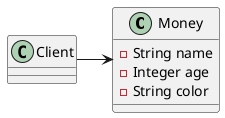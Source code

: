 @startuml

class Money{
    - String name
    - Integer age
    - String color

}

Class Client

Client -> Money


@enduml
